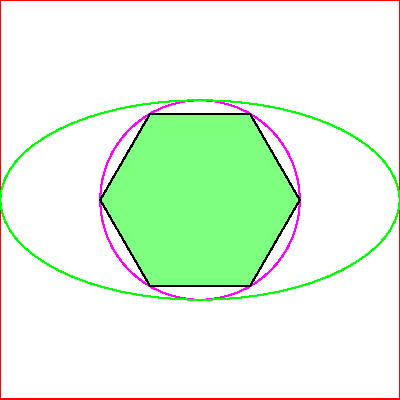 import graph;
size(200);
pair min=(-2,-2);
pair max=(2,2);
pair O=(0,0);
pair A=(2,0);
draw(box(min,max),red);
draw(circle(O,1),magenta);
draw(ellipse(O,2,1),green);
filldraw(polygon(6),lightgreen);
